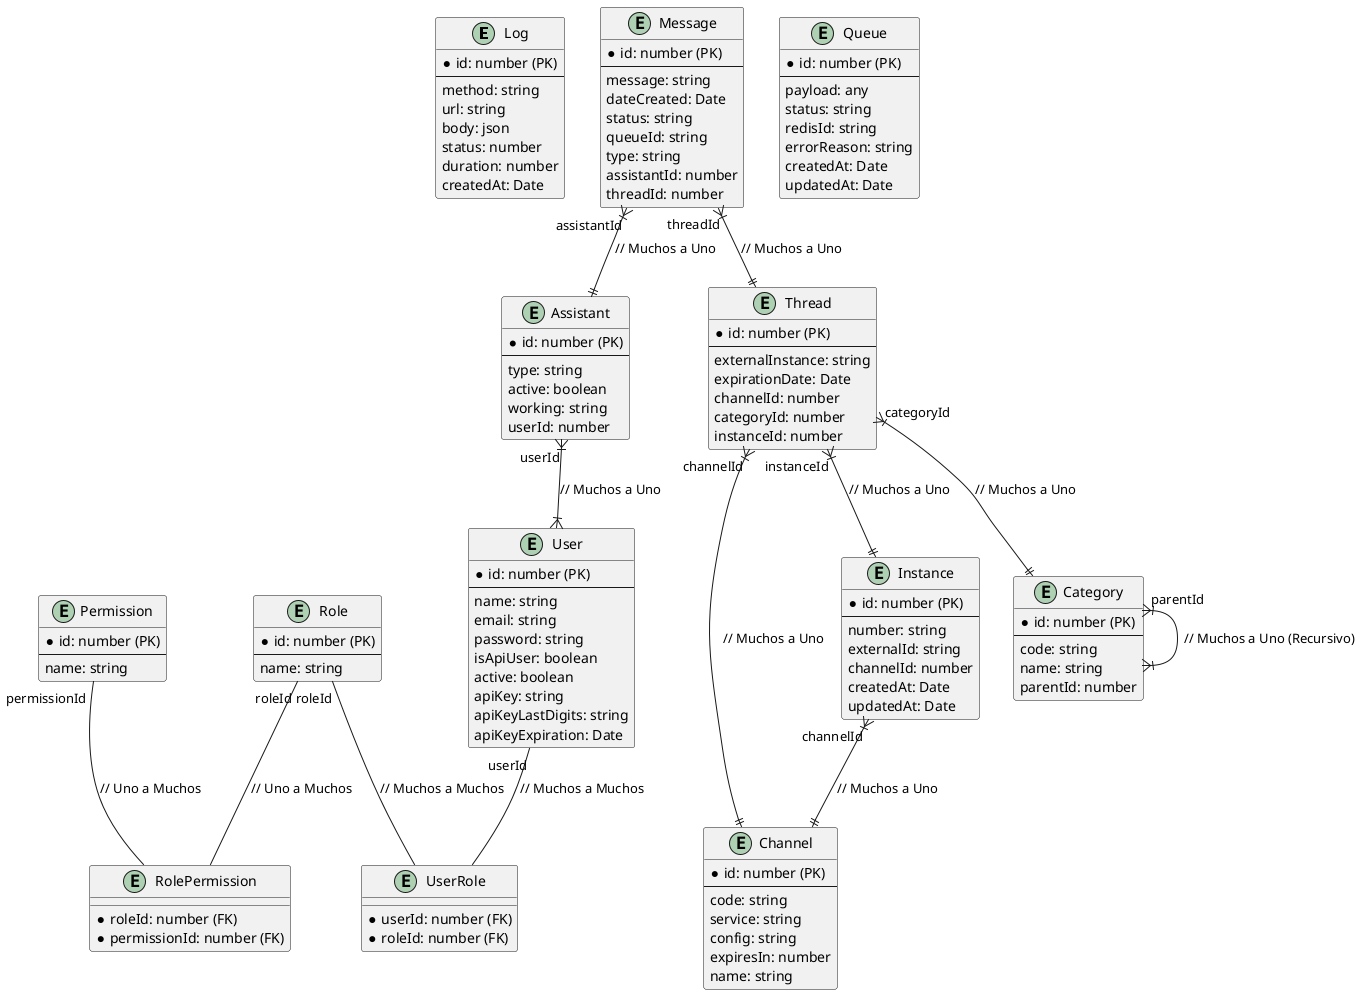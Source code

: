 @startuml

entity Log {
  * id: number (PK)
  --
  method: string
  url: string
  body: json
  status: number
  duration: number
  createdAt: Date
}

entity User {
  * id: number (PK)
  --
  name: string
  email: string
  password: string
  isApiUser: boolean
  active: boolean
  apiKey: string
  apiKeyLastDigits: string
  apiKeyExpiration: Date
}

entity Role {
  * id: number (PK)
  --
  name: string
}

entity Permission {
  * id: number (PK)
  --
  name: string
}

entity Assistant {
  * id: number (PK)
  --
  type: string
  active: boolean
  working: string
  userId: number
}

entity Category {
  * id: number (PK)
  --
  code: string
  name: string
  parentId: number
}

entity Channel {
  * id: number (PK)
  --
  code: string
  service: string
  config: string
  expiresIn: number
  name: string
}

entity Instance {
  * id: number (PK)
  --
  number: string
  externalId: string
  channelId: number
  createdAt: Date
  updatedAt: Date
}

entity Message {
  * id: number (PK)
  --
  message: string
  dateCreated: Date
  status: string
  queueId: string
  type: string
  assistantId: number
  threadId: number
}

entity Queue {
  * id: number (PK)
  --
  payload: any
  status: string
  redisId: string
  errorReason: string
  createdAt: Date
  updatedAt: Date
}

entity Thread {
  * id: number (PK)
  --
  externalInstance: string
  expirationDate: Date
  channelId: number
  categoryId: number
  instanceId: number
}

entity UserRole {
  * userId: number (FK)
  * roleId: number (FK)
}

entity RolePermission {
  * roleId: number (FK)
  * permissionId: number (FK)
}

User -- UserRole : "userId"  // Muchos a Muchos
Role -- UserRole : "roleId"  // Muchos a Muchos
Role -- RolePermission : "roleId"  // Uno a Muchos
Permission -- RolePermission : "permissionId"  // Uno a Muchos
Assistant }|--|{ User : "userId"  // Muchos a Uno
Category }|--|{ Category : "parentId"  // Muchos a Uno (Recursivo)
Instance }|--|| Channel : "channelId"  // Muchos a Uno
Message }|--|| Assistant : "assistantId"  // Muchos a Uno
Message }|--|| Thread : "threadId"  // Muchos a Uno
Thread }|--|| Channel : "channelId"  // Muchos a Uno
Thread }|--|| Category : "categoryId"  // Muchos a Uno
Thread }|--|| Instance : "instanceId"  // Muchos a Uno

@enduml
